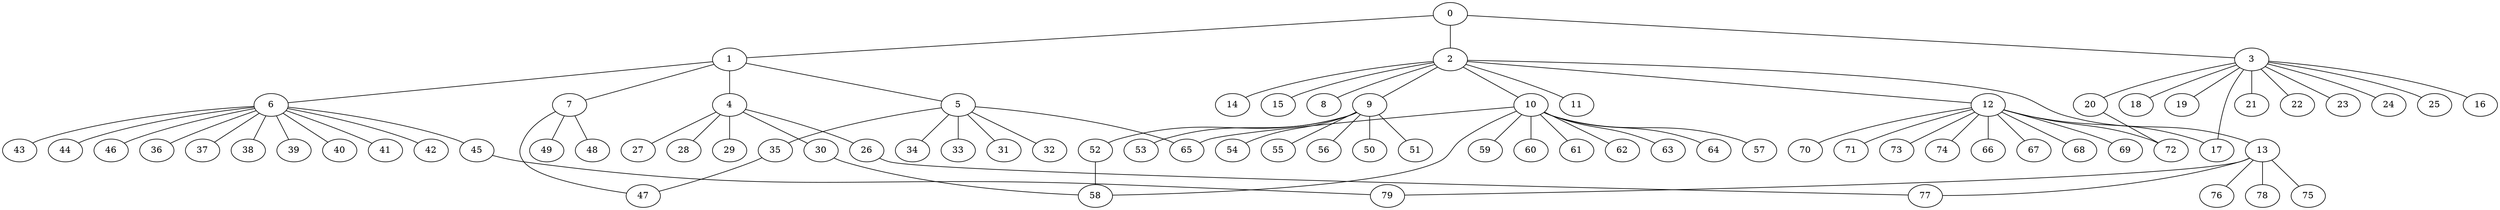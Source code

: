 
graph graphname {
    0 -- 1
0 -- 2
0 -- 3
1 -- 4
1 -- 5
1 -- 6
1 -- 7
2 -- 8
2 -- 9
2 -- 10
2 -- 11
2 -- 12
2 -- 13
2 -- 14
2 -- 15
3 -- 16
3 -- 17
3 -- 18
3 -- 19
3 -- 20
3 -- 21
3 -- 22
3 -- 23
3 -- 24
3 -- 25
4 -- 26
4 -- 27
4 -- 28
4 -- 29
4 -- 30
5 -- 32
5 -- 34
5 -- 35
5 -- 33
5 -- 31
5 -- 65
6 -- 36
6 -- 37
6 -- 38
6 -- 39
6 -- 40
6 -- 41
6 -- 42
6 -- 43
6 -- 44
6 -- 45
6 -- 46
7 -- 48
7 -- 49
7 -- 47
9 -- 50
9 -- 51
9 -- 52
9 -- 53
9 -- 54
9 -- 55
9 -- 56
10 -- 64
10 -- 65
10 -- 57
10 -- 58
10 -- 59
10 -- 60
10 -- 61
10 -- 62
10 -- 63
12 -- 67
12 -- 68
12 -- 69
12 -- 70
12 -- 71
12 -- 72
12 -- 73
12 -- 74
12 -- 66
12 -- 17
13 -- 75
13 -- 76
13 -- 77
13 -- 78
13 -- 79
20 -- 72
26 -- 77
30 -- 58
35 -- 47
45 -- 79
52 -- 58

}
